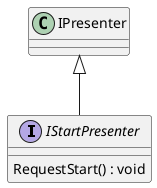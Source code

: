 @startuml
interface IStartPresenter {
    RequestStart() : void
}
IPresenter <|-- IStartPresenter
@enduml
